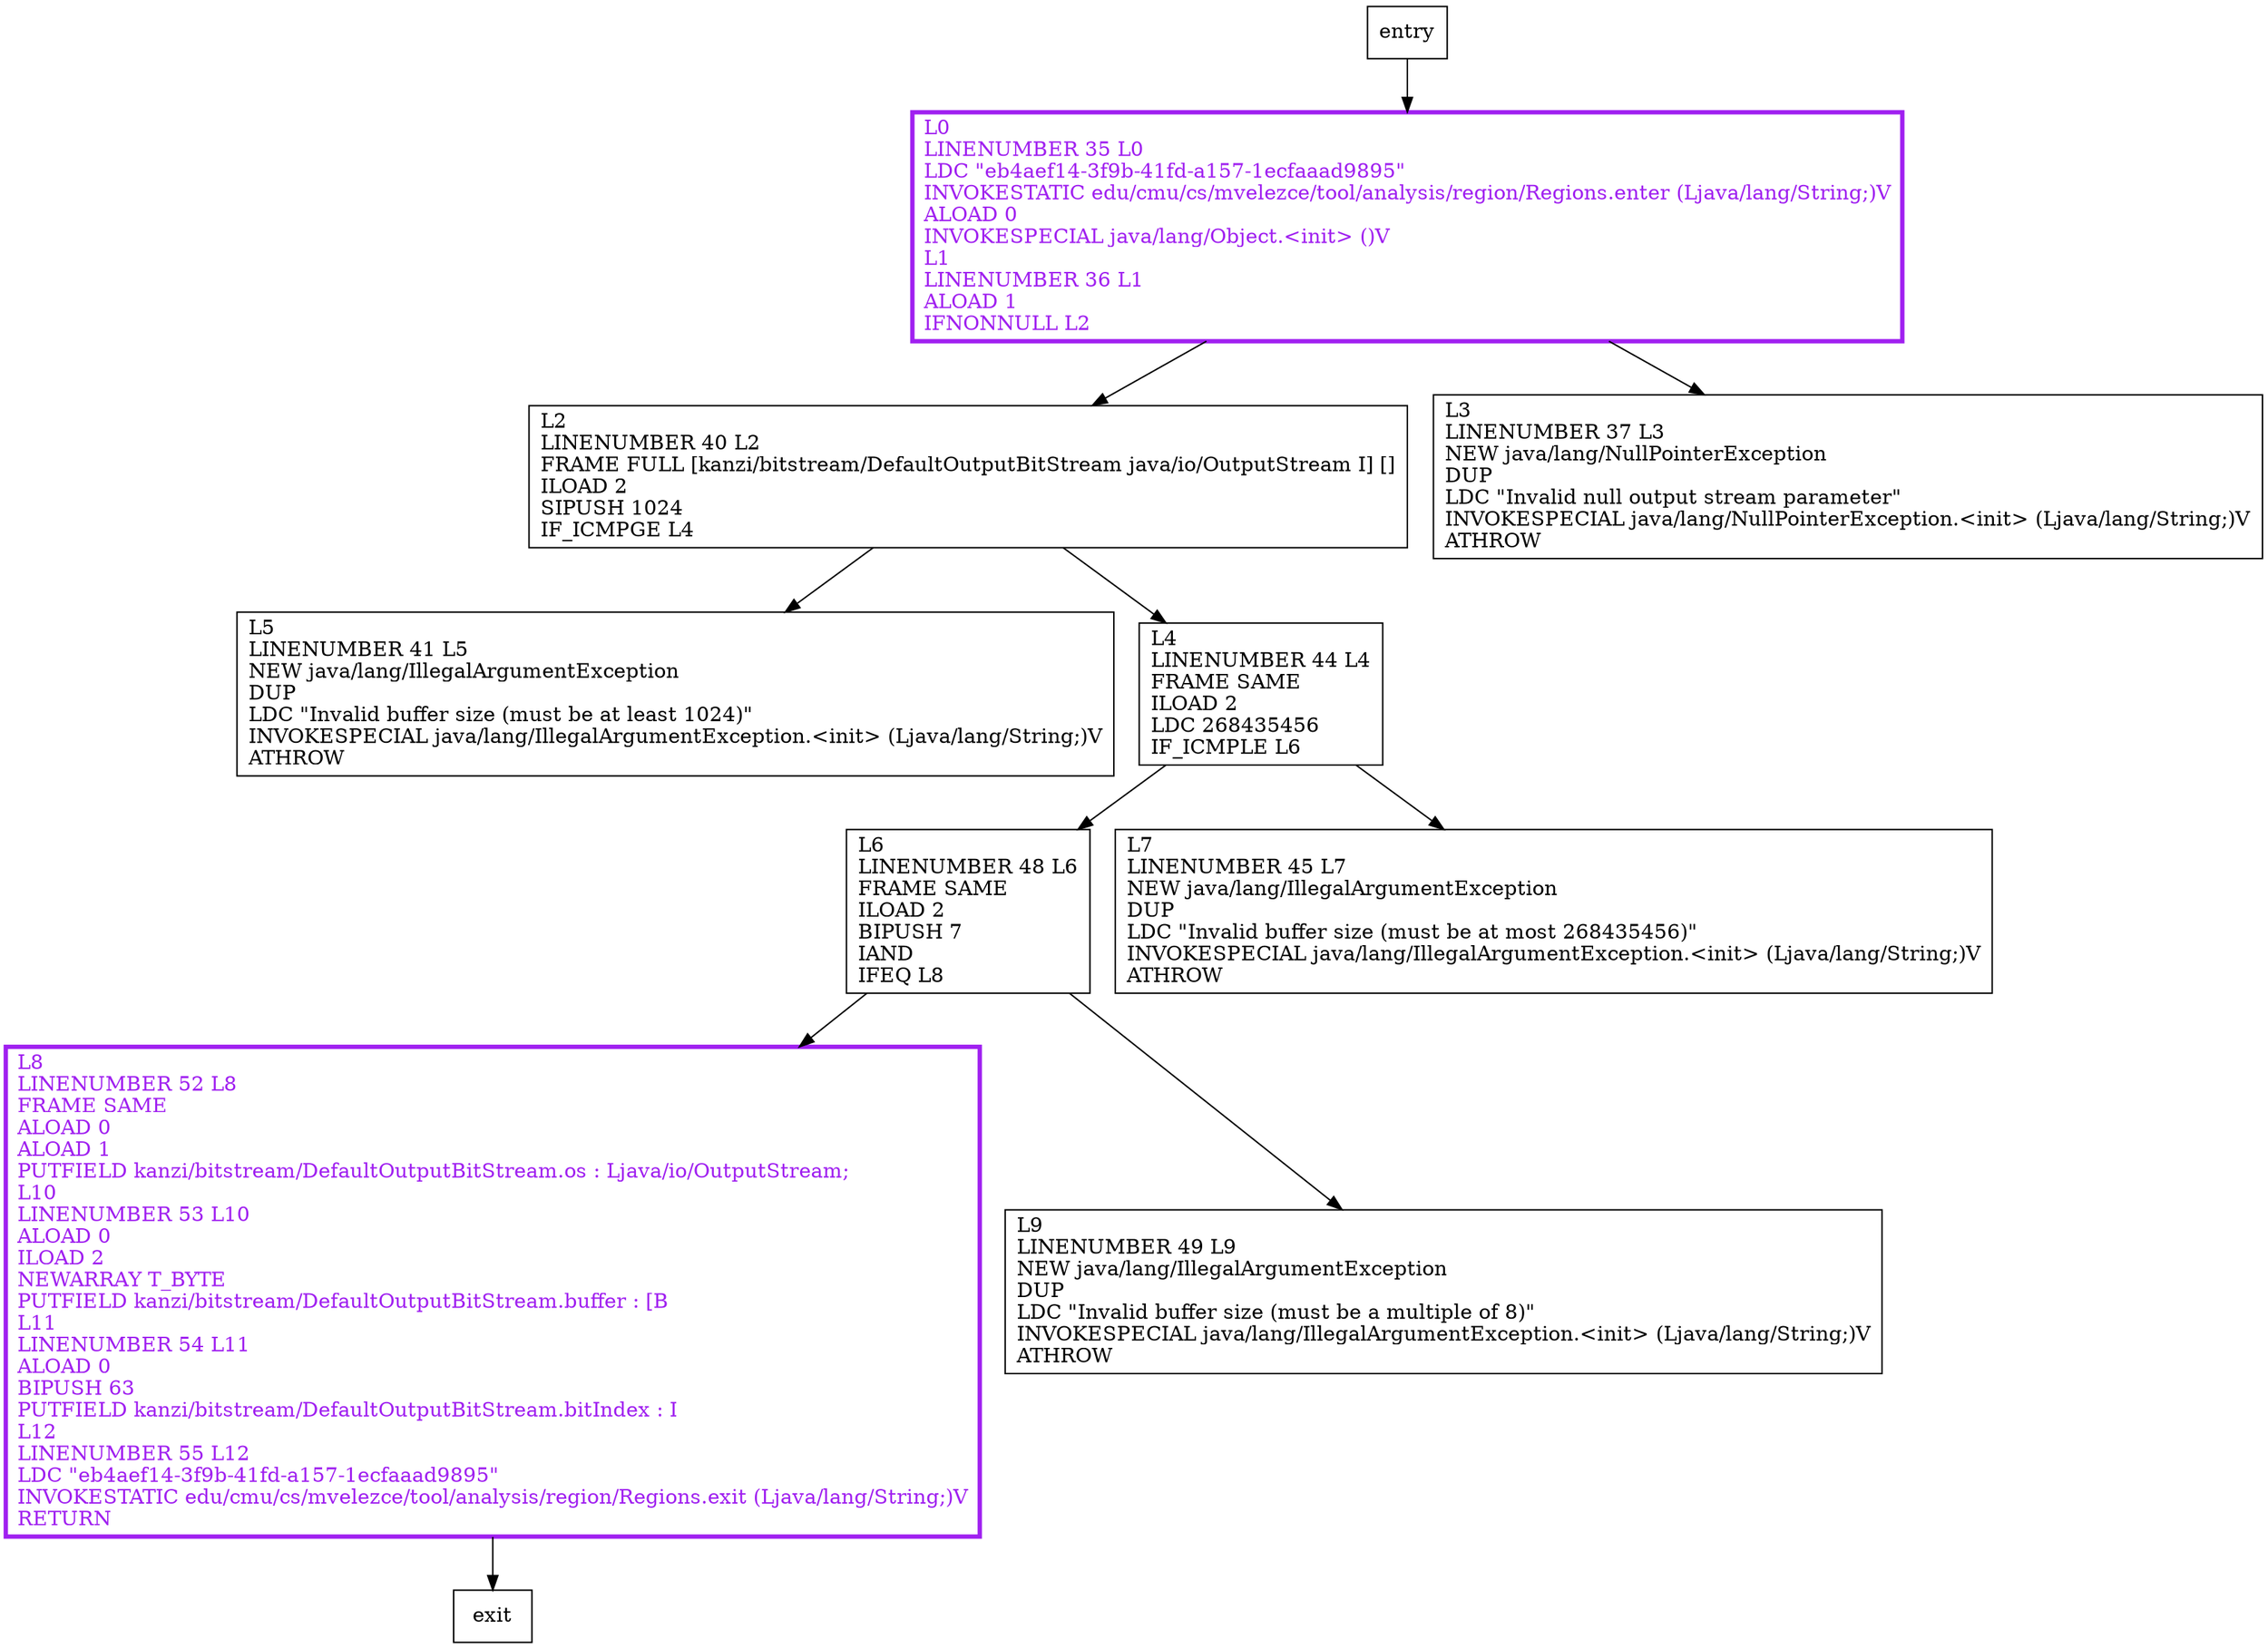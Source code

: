 digraph <init> {
node [shape=record];
1515639671 [label="L2\lLINENUMBER 40 L2\lFRAME FULL [kanzi/bitstream/DefaultOutputBitStream java/io/OutputStream I] []\lILOAD 2\lSIPUSH 1024\lIF_ICMPGE L4\l"];
1269458982 [label="L5\lLINENUMBER 41 L5\lNEW java/lang/IllegalArgumentException\lDUP\lLDC \"Invalid buffer size (must be at least 1024)\"\lINVOKESPECIAL java/lang/IllegalArgumentException.\<init\> (Ljava/lang/String;)V\lATHROW\l"];
655083343 [label="L6\lLINENUMBER 48 L6\lFRAME SAME\lILOAD 2\lBIPUSH 7\lIAND\lIFEQ L8\l"];
1710509516 [label="L8\lLINENUMBER 52 L8\lFRAME SAME\lALOAD 0\lALOAD 1\lPUTFIELD kanzi/bitstream/DefaultOutputBitStream.os : Ljava/io/OutputStream;\lL10\lLINENUMBER 53 L10\lALOAD 0\lILOAD 2\lNEWARRAY T_BYTE\lPUTFIELD kanzi/bitstream/DefaultOutputBitStream.buffer : [B\lL11\lLINENUMBER 54 L11\lALOAD 0\lBIPUSH 63\lPUTFIELD kanzi/bitstream/DefaultOutputBitStream.bitIndex : I\lL12\lLINENUMBER 55 L12\lLDC \"eb4aef14-3f9b-41fd-a157-1ecfaaad9895\"\lINVOKESTATIC edu/cmu/cs/mvelezce/tool/analysis/region/Regions.exit (Ljava/lang/String;)V\lRETURN\l"];
2097668620 [label="L9\lLINENUMBER 49 L9\lNEW java/lang/IllegalArgumentException\lDUP\lLDC \"Invalid buffer size (must be a multiple of 8)\"\lINVOKESPECIAL java/lang/IllegalArgumentException.\<init\> (Ljava/lang/String;)V\lATHROW\l"];
1832805235 [label="L4\lLINENUMBER 44 L4\lFRAME SAME\lILOAD 2\lLDC 268435456\lIF_ICMPLE L6\l"];
43291862 [label="L0\lLINENUMBER 35 L0\lLDC \"eb4aef14-3f9b-41fd-a157-1ecfaaad9895\"\lINVOKESTATIC edu/cmu/cs/mvelezce/tool/analysis/region/Regions.enter (Ljava/lang/String;)V\lALOAD 0\lINVOKESPECIAL java/lang/Object.\<init\> ()V\lL1\lLINENUMBER 36 L1\lALOAD 1\lIFNONNULL L2\l"];
1873180612 [label="L3\lLINENUMBER 37 L3\lNEW java/lang/NullPointerException\lDUP\lLDC \"Invalid null output stream parameter\"\lINVOKESPECIAL java/lang/NullPointerException.\<init\> (Ljava/lang/String;)V\lATHROW\l"];
2077199421 [label="L7\lLINENUMBER 45 L7\lNEW java/lang/IllegalArgumentException\lDUP\lLDC \"Invalid buffer size (must be at most 268435456)\"\lINVOKESPECIAL java/lang/IllegalArgumentException.\<init\> (Ljava/lang/String;)V\lATHROW\l"];
entry;
exit;
1515639671 -> 1269458982;
1515639671 -> 1832805235;
655083343 -> 1710509516;
655083343 -> 2097668620;
entry -> 43291862;
1710509516 -> exit;
1832805235 -> 655083343;
1832805235 -> 2077199421;
43291862 -> 1515639671;
43291862 -> 1873180612;
1710509516[fontcolor="purple", penwidth=3, color="purple"];
43291862[fontcolor="purple", penwidth=3, color="purple"];
}
